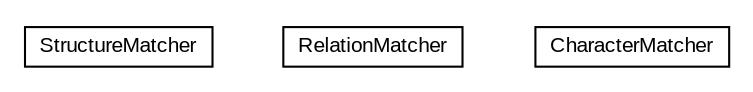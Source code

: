#!/usr/local/bin/dot
#
# Class diagram 
# Generated by UMLGraph version R5_6-24-gf6e263 (http://www.umlgraph.org/)
#

digraph G {
	edge [fontname="arial",fontsize=10,labelfontname="arial",labelfontsize=10];
	node [fontname="arial",fontsize=10,shape=plaintext];
	nodesep=0.25;
	ranksep=0.5;
	// edu.arizona.biosemantics.semanticmarkup.markupelement.description.eval.matcher.partial.StructureMatcher
	c10842 [label=<<table title="edu.arizona.biosemantics.semanticmarkup.markupelement.description.eval.matcher.partial.StructureMatcher" border="0" cellborder="1" cellspacing="0" cellpadding="2" port="p" href="./StructureMatcher.html">
		<tr><td><table border="0" cellspacing="0" cellpadding="1">
<tr><td align="center" balign="center"> StructureMatcher </td></tr>
		</table></td></tr>
		</table>>, URL="./StructureMatcher.html", fontname="arial", fontcolor="black", fontsize=10.0];
	// edu.arizona.biosemantics.semanticmarkup.markupelement.description.eval.matcher.partial.RelationMatcher
	c10843 [label=<<table title="edu.arizona.biosemantics.semanticmarkup.markupelement.description.eval.matcher.partial.RelationMatcher" border="0" cellborder="1" cellspacing="0" cellpadding="2" port="p" href="./RelationMatcher.html">
		<tr><td><table border="0" cellspacing="0" cellpadding="1">
<tr><td align="center" balign="center"> RelationMatcher </td></tr>
		</table></td></tr>
		</table>>, URL="./RelationMatcher.html", fontname="arial", fontcolor="black", fontsize=10.0];
	// edu.arizona.biosemantics.semanticmarkup.markupelement.description.eval.matcher.partial.CharacterMatcher
	c10844 [label=<<table title="edu.arizona.biosemantics.semanticmarkup.markupelement.description.eval.matcher.partial.CharacterMatcher" border="0" cellborder="1" cellspacing="0" cellpadding="2" port="p" href="./CharacterMatcher.html">
		<tr><td><table border="0" cellspacing="0" cellpadding="1">
<tr><td align="center" balign="center"> CharacterMatcher </td></tr>
		</table></td></tr>
		</table>>, URL="./CharacterMatcher.html", fontname="arial", fontcolor="black", fontsize=10.0];
}

